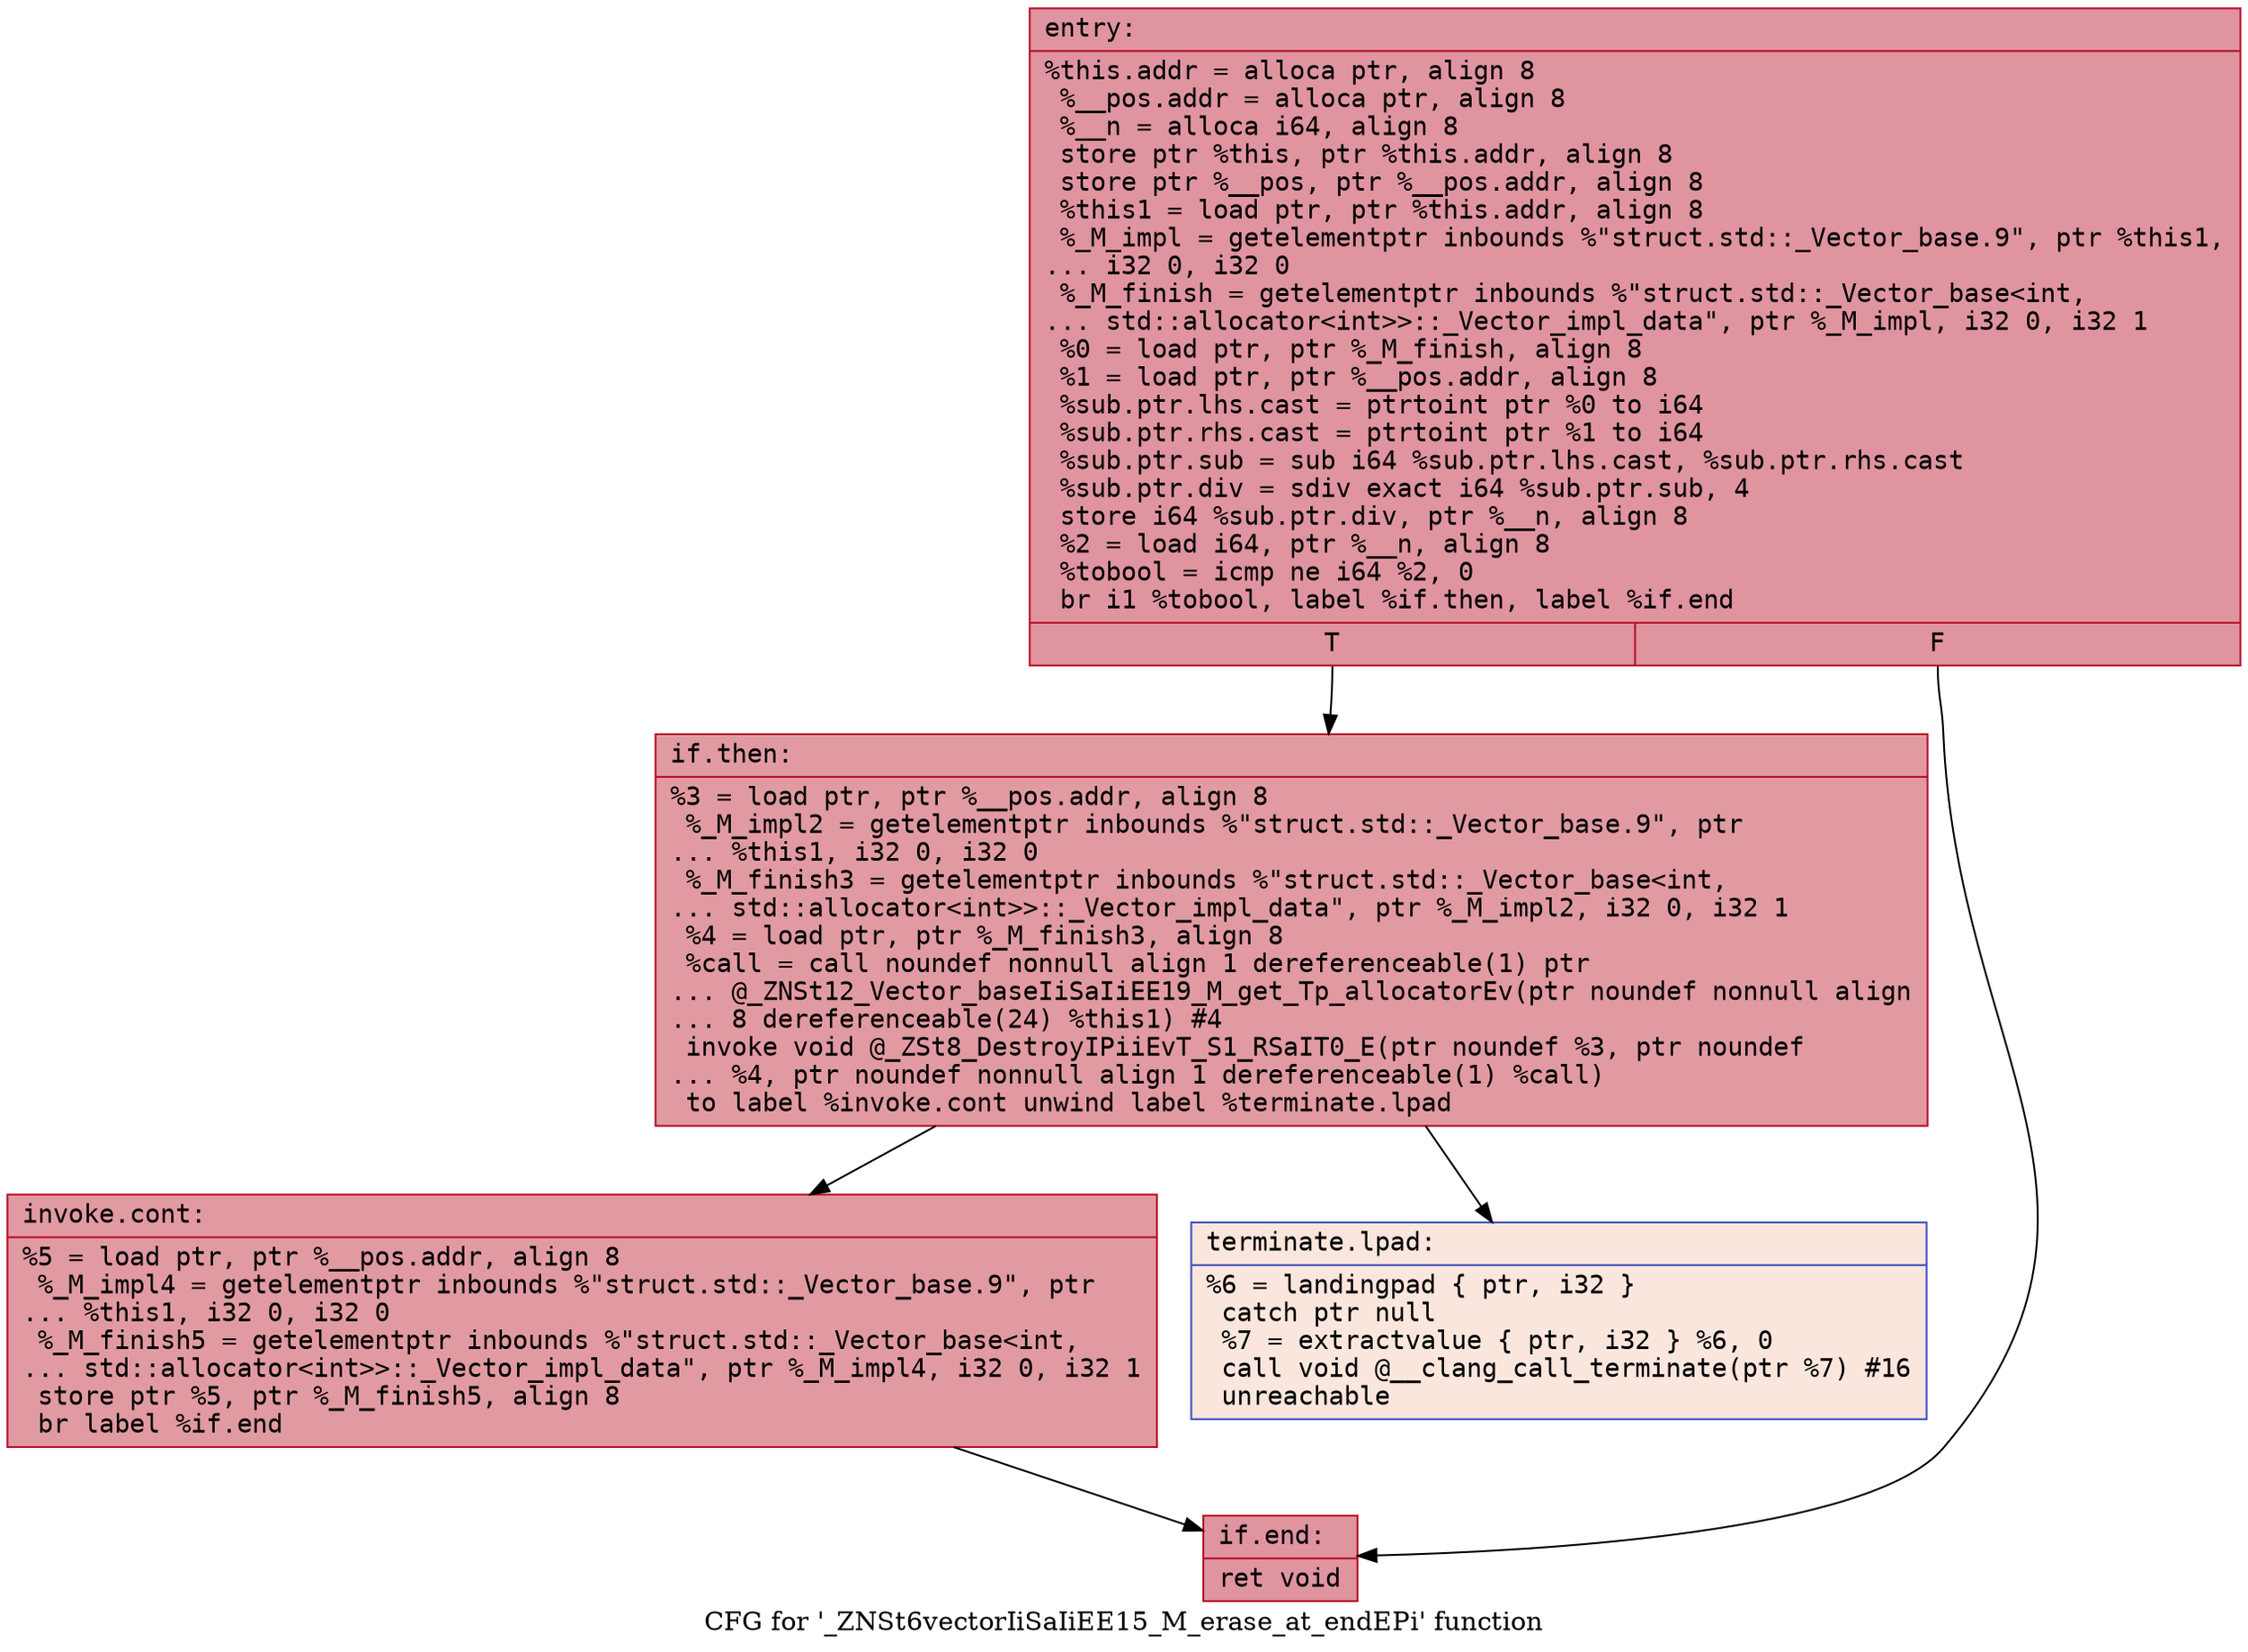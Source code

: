 digraph "CFG for '_ZNSt6vectorIiSaIiEE15_M_erase_at_endEPi' function" {
	label="CFG for '_ZNSt6vectorIiSaIiEE15_M_erase_at_endEPi' function";

	Node0x56285ad428b0 [shape=record,color="#b70d28ff", style=filled, fillcolor="#b70d2870" fontname="Courier",label="{entry:\l|  %this.addr = alloca ptr, align 8\l  %__pos.addr = alloca ptr, align 8\l  %__n = alloca i64, align 8\l  store ptr %this, ptr %this.addr, align 8\l  store ptr %__pos, ptr %__pos.addr, align 8\l  %this1 = load ptr, ptr %this.addr, align 8\l  %_M_impl = getelementptr inbounds %\"struct.std::_Vector_base.9\", ptr %this1,\l... i32 0, i32 0\l  %_M_finish = getelementptr inbounds %\"struct.std::_Vector_base\<int,\l... std::allocator\<int\>\>::_Vector_impl_data\", ptr %_M_impl, i32 0, i32 1\l  %0 = load ptr, ptr %_M_finish, align 8\l  %1 = load ptr, ptr %__pos.addr, align 8\l  %sub.ptr.lhs.cast = ptrtoint ptr %0 to i64\l  %sub.ptr.rhs.cast = ptrtoint ptr %1 to i64\l  %sub.ptr.sub = sub i64 %sub.ptr.lhs.cast, %sub.ptr.rhs.cast\l  %sub.ptr.div = sdiv exact i64 %sub.ptr.sub, 4\l  store i64 %sub.ptr.div, ptr %__n, align 8\l  %2 = load i64, ptr %__n, align 8\l  %tobool = icmp ne i64 %2, 0\l  br i1 %tobool, label %if.then, label %if.end\l|{<s0>T|<s1>F}}"];
	Node0x56285ad428b0:s0 -> Node0x56285ad43540[tooltip="entry -> if.then\nProbability 62.50%" ];
	Node0x56285ad428b0:s1 -> Node0x56285ad435b0[tooltip="entry -> if.end\nProbability 37.50%" ];
	Node0x56285ad43540 [shape=record,color="#b70d28ff", style=filled, fillcolor="#bb1b2c70" fontname="Courier",label="{if.then:\l|  %3 = load ptr, ptr %__pos.addr, align 8\l  %_M_impl2 = getelementptr inbounds %\"struct.std::_Vector_base.9\", ptr\l... %this1, i32 0, i32 0\l  %_M_finish3 = getelementptr inbounds %\"struct.std::_Vector_base\<int,\l... std::allocator\<int\>\>::_Vector_impl_data\", ptr %_M_impl2, i32 0, i32 1\l  %4 = load ptr, ptr %_M_finish3, align 8\l  %call = call noundef nonnull align 1 dereferenceable(1) ptr\l... @_ZNSt12_Vector_baseIiSaIiEE19_M_get_Tp_allocatorEv(ptr noundef nonnull align\l... 8 dereferenceable(24) %this1) #4\l  invoke void @_ZSt8_DestroyIPiiEvT_S1_RSaIT0_E(ptr noundef %3, ptr noundef\l... %4, ptr noundef nonnull align 1 dereferenceable(1) %call)\l          to label %invoke.cont unwind label %terminate.lpad\l}"];
	Node0x56285ad43540 -> Node0x56285ad43ae0[tooltip="if.then -> invoke.cont\nProbability 100.00%" ];
	Node0x56285ad43540 -> Node0x56285ad43b60[tooltip="if.then -> terminate.lpad\nProbability 0.00%" ];
	Node0x56285ad43ae0 [shape=record,color="#b70d28ff", style=filled, fillcolor="#bb1b2c70" fontname="Courier",label="{invoke.cont:\l|  %5 = load ptr, ptr %__pos.addr, align 8\l  %_M_impl4 = getelementptr inbounds %\"struct.std::_Vector_base.9\", ptr\l... %this1, i32 0, i32 0\l  %_M_finish5 = getelementptr inbounds %\"struct.std::_Vector_base\<int,\l... std::allocator\<int\>\>::_Vector_impl_data\", ptr %_M_impl4, i32 0, i32 1\l  store ptr %5, ptr %_M_finish5, align 8\l  br label %if.end\l}"];
	Node0x56285ad43ae0 -> Node0x56285ad435b0[tooltip="invoke.cont -> if.end\nProbability 100.00%" ];
	Node0x56285ad435b0 [shape=record,color="#b70d28ff", style=filled, fillcolor="#b70d2870" fontname="Courier",label="{if.end:\l|  ret void\l}"];
	Node0x56285ad43b60 [shape=record,color="#3d50c3ff", style=filled, fillcolor="#f3c7b170" fontname="Courier",label="{terminate.lpad:\l|  %6 = landingpad \{ ptr, i32 \}\l          catch ptr null\l  %7 = extractvalue \{ ptr, i32 \} %6, 0\l  call void @__clang_call_terminate(ptr %7) #16\l  unreachable\l}"];
}
